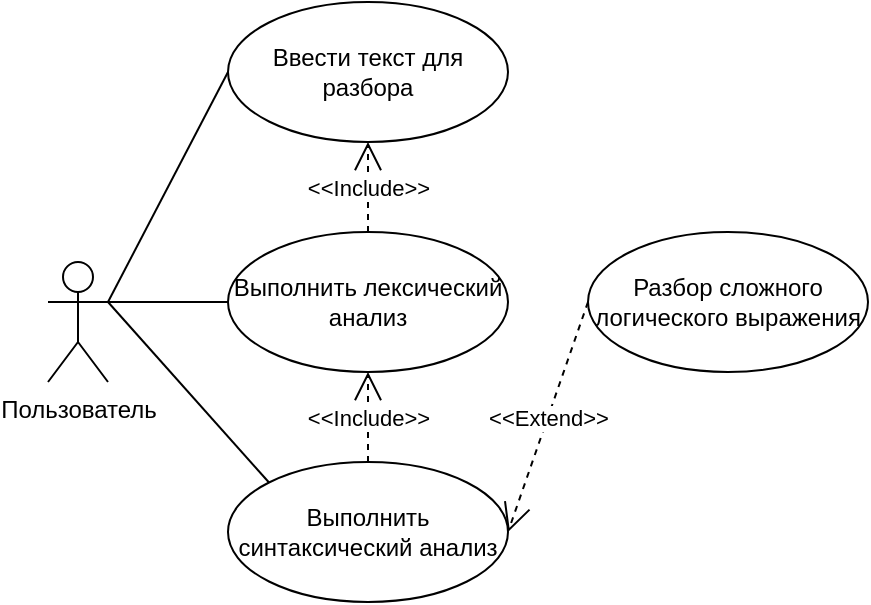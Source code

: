 <mxfile version="22.0.4" type="github">
  <diagram name="Страница — 1" id="i8iB9iJnGBKzG6_9LXSC">
    <mxGraphModel dx="875" dy="552" grid="1" gridSize="10" guides="1" tooltips="1" connect="1" arrows="1" fold="1" page="1" pageScale="1" pageWidth="1169" pageHeight="826" math="0" shadow="0">
      <root>
        <mxCell id="0" />
        <mxCell id="1" parent="0" />
        <mxCell id="_ez2GbapAwy16mK7dTrn-3" style="rounded=0;orthogonalLoop=1;jettySize=auto;html=1;exitX=1;exitY=0.333;exitDx=0;exitDy=0;exitPerimeter=0;entryX=0;entryY=0.5;entryDx=0;entryDy=0;endFill=0;startFill=1;endSize=6;endArrow=none;" edge="1" parent="1" source="_ez2GbapAwy16mK7dTrn-1" target="_ez2GbapAwy16mK7dTrn-2">
          <mxGeometry relative="1" as="geometry" />
        </mxCell>
        <mxCell id="_ez2GbapAwy16mK7dTrn-10" style="orthogonalLoop=1;jettySize=auto;html=1;exitX=1;exitY=0.333;exitDx=0;exitDy=0;exitPerimeter=0;entryX=0;entryY=0.5;entryDx=0;entryDy=0;rounded=0;endArrow=none;endFill=0;" edge="1" parent="1" source="_ez2GbapAwy16mK7dTrn-1" target="_ez2GbapAwy16mK7dTrn-6">
          <mxGeometry relative="1" as="geometry" />
        </mxCell>
        <mxCell id="_ez2GbapAwy16mK7dTrn-11" style="rounded=0;orthogonalLoop=1;jettySize=auto;html=1;exitX=1;exitY=0.333;exitDx=0;exitDy=0;exitPerimeter=0;entryX=0;entryY=0;entryDx=0;entryDy=0;endArrow=none;endFill=0;" edge="1" parent="1" source="_ez2GbapAwy16mK7dTrn-1" target="_ez2GbapAwy16mK7dTrn-7">
          <mxGeometry relative="1" as="geometry" />
        </mxCell>
        <mxCell id="_ez2GbapAwy16mK7dTrn-1" value="Пользователь" style="shape=umlActor;verticalLabelPosition=bottom;verticalAlign=top;html=1;" vertex="1" parent="1">
          <mxGeometry x="370" y="340" width="30" height="60" as="geometry" />
        </mxCell>
        <mxCell id="_ez2GbapAwy16mK7dTrn-2" value="Ввести текст для разбора" style="ellipse;whiteSpace=wrap;html=1;" vertex="1" parent="1">
          <mxGeometry x="460" y="210" width="140" height="70" as="geometry" />
        </mxCell>
        <mxCell id="_ez2GbapAwy16mK7dTrn-4" value="&amp;lt;&amp;lt;Include&amp;gt;&amp;gt;" style="endArrow=open;endSize=12;dashed=1;html=1;rounded=0;entryX=0.5;entryY=1;entryDx=0;entryDy=0;exitX=0.5;exitY=0;exitDx=0;exitDy=0;" edge="1" parent="1" source="_ez2GbapAwy16mK7dTrn-6" target="_ez2GbapAwy16mK7dTrn-2">
          <mxGeometry width="160" relative="1" as="geometry">
            <mxPoint x="140" y="240" as="sourcePoint" />
            <mxPoint x="300" y="240" as="targetPoint" />
            <mxPoint as="offset" />
          </mxGeometry>
        </mxCell>
        <mxCell id="_ez2GbapAwy16mK7dTrn-5" value="&amp;lt;&amp;lt;Extend&amp;gt;&amp;gt;" style="endArrow=open;endSize=12;dashed=1;html=1;rounded=0;entryX=1;entryY=0.5;entryDx=0;entryDy=0;exitX=0;exitY=0.5;exitDx=0;exitDy=0;" edge="1" parent="1" source="_ez2GbapAwy16mK7dTrn-8" target="_ez2GbapAwy16mK7dTrn-7">
          <mxGeometry width="160" relative="1" as="geometry">
            <mxPoint x="140" y="270" as="sourcePoint" />
            <mxPoint x="300" y="270" as="targetPoint" />
            <mxPoint as="offset" />
          </mxGeometry>
        </mxCell>
        <mxCell id="_ez2GbapAwy16mK7dTrn-6" value="Выполнить лексический анализ" style="ellipse;whiteSpace=wrap;html=1;" vertex="1" parent="1">
          <mxGeometry x="460" y="325" width="140" height="70" as="geometry" />
        </mxCell>
        <mxCell id="_ez2GbapAwy16mK7dTrn-7" value="Выполнить синтаксический анализ" style="ellipse;whiteSpace=wrap;html=1;" vertex="1" parent="1">
          <mxGeometry x="460" y="440" width="140" height="70" as="geometry" />
        </mxCell>
        <mxCell id="_ez2GbapAwy16mK7dTrn-8" value="Разбор сложного логического выражения" style="ellipse;whiteSpace=wrap;html=1;" vertex="1" parent="1">
          <mxGeometry x="640" y="325" width="140" height="70" as="geometry" />
        </mxCell>
        <mxCell id="_ez2GbapAwy16mK7dTrn-12" value="&amp;lt;&amp;lt;Include&amp;gt;&amp;gt;" style="endArrow=open;endSize=12;dashed=1;html=1;rounded=0;entryX=0.5;entryY=1;entryDx=0;entryDy=0;" edge="1" parent="1" source="_ez2GbapAwy16mK7dTrn-7" target="_ez2GbapAwy16mK7dTrn-6">
          <mxGeometry width="160" relative="1" as="geometry">
            <mxPoint x="540" y="380" as="sourcePoint" />
            <mxPoint x="620" y="310" as="targetPoint" />
            <mxPoint as="offset" />
          </mxGeometry>
        </mxCell>
      </root>
    </mxGraphModel>
  </diagram>
</mxfile>
